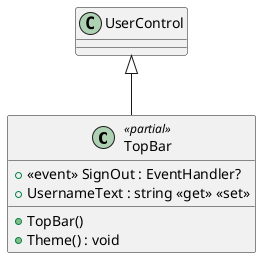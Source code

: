 @startuml
class TopBar <<partial>> {
    +  <<event>> SignOut : EventHandler? 
    + TopBar()
    + Theme() : void
    + UsernameText : string <<get>> <<set>>
}
UserControl <|-- TopBar
@enduml
